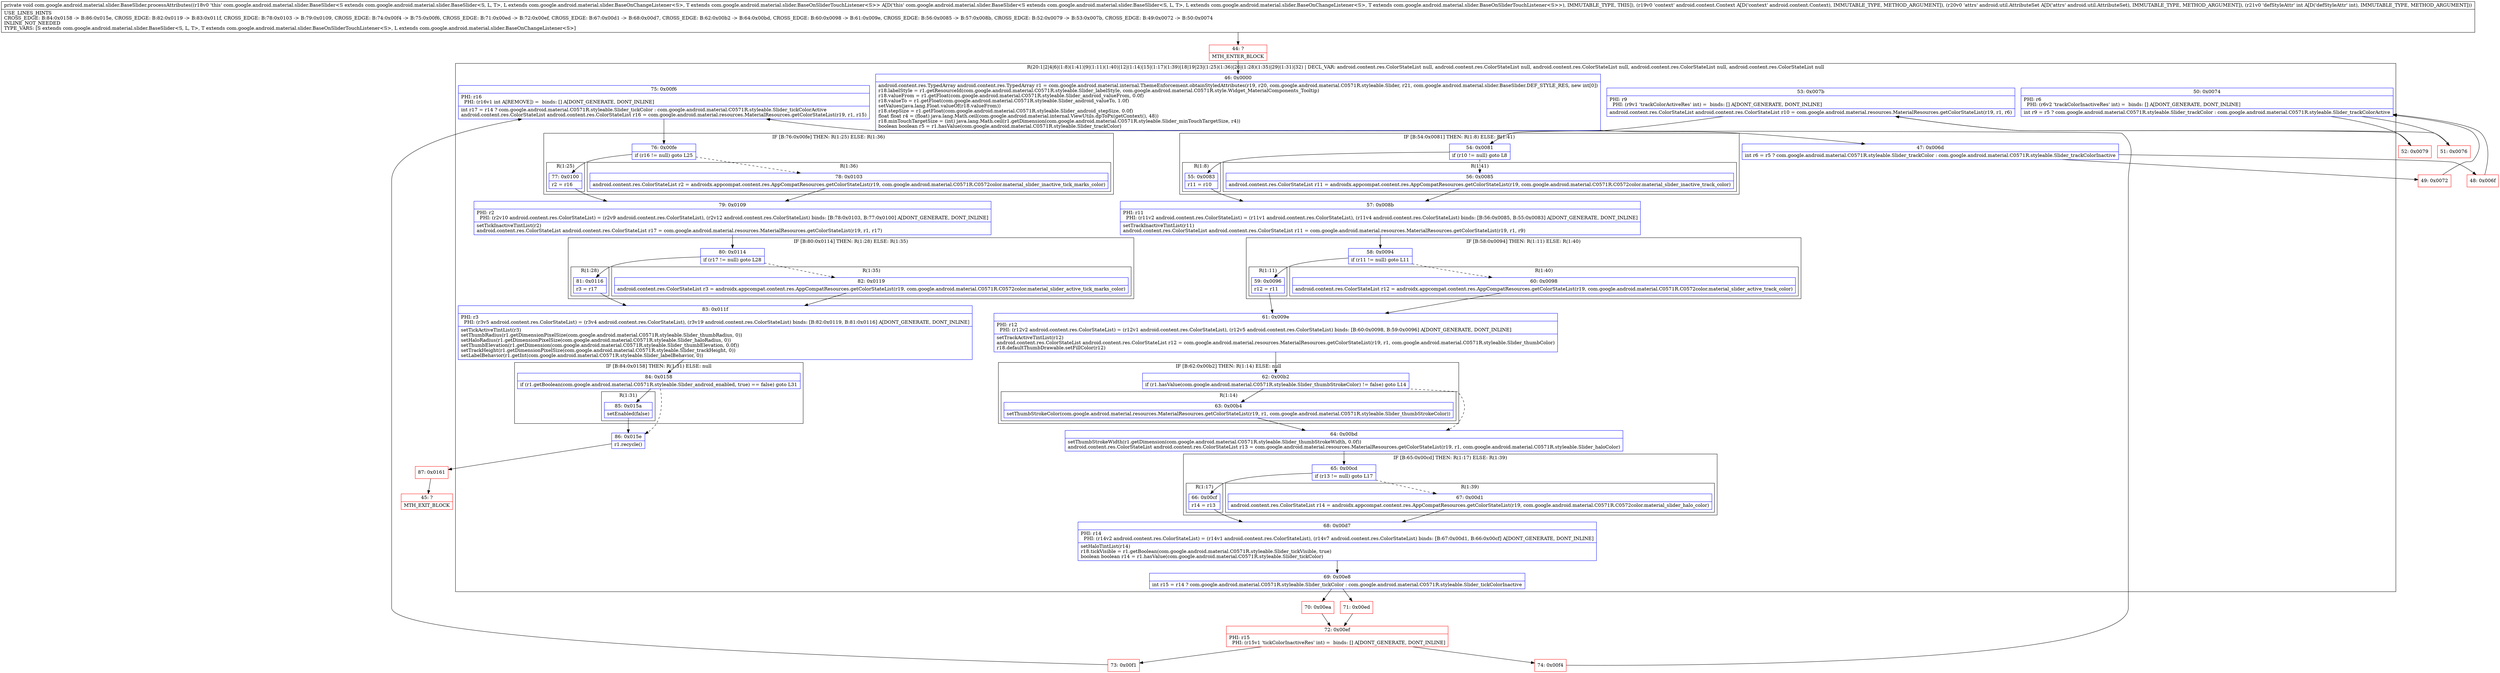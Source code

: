 digraph "CFG forcom.google.android.material.slider.BaseSlider.processAttributes(Landroid\/content\/Context;Landroid\/util\/AttributeSet;I)V" {
subgraph cluster_Region_1463968512 {
label = "R(20:1|2|4|6|(1:8)(1:41)|9|(1:11)(1:40)|12|(1:14)|15|(1:17)(1:39)|18|19|23|(1:25)(1:36)|26|(1:28)(1:35)|29|(1:31)|32) | DECL_VAR: android.content.res.ColorStateList null, android.content.res.ColorStateList null, android.content.res.ColorStateList null, android.content.res.ColorStateList null, android.content.res.ColorStateList null\l";
node [shape=record,color=blue];
Node_46 [shape=record,label="{46\:\ 0x0000|android.content.res.TypedArray android.content.res.TypedArray r1 = com.google.android.material.internal.ThemeEnforcement.obtainStyledAttributes(r19, r20, com.google.android.material.C0571R.styleable.Slider, r21, com.google.android.material.slider.BaseSlider.DEF_STYLE_RES, new int[0])\lr18.labelStyle = r1.getResourceId(com.google.android.material.C0571R.styleable.Slider_labelStyle, com.google.android.material.C0571R.style.Widget_MaterialComponents_Tooltip)\lr18.valueFrom = r1.getFloat(com.google.android.material.C0571R.styleable.Slider_android_valueFrom, 0.0f)\lr18.valueTo = r1.getFloat(com.google.android.material.C0571R.styleable.Slider_android_valueTo, 1.0f)\lsetValues(java.lang.Float.valueOf(r18.valueFrom))\lr18.stepSize = r1.getFloat(com.google.android.material.C0571R.styleable.Slider_android_stepSize, 0.0f)\lfloat float r4 = (float) java.lang.Math.ceil(com.google.android.material.internal.ViewUtils.dpToPx(getContext(), 48))\lr18.minTouchTargetSize = (int) java.lang.Math.ceil(r1.getDimension(com.google.android.material.C0571R.styleable.Slider_minTouchTargetSize, r4))\lboolean boolean r5 = r1.hasValue(com.google.android.material.C0571R.styleable.Slider_trackColor)\l}"];
Node_47 [shape=record,label="{47\:\ 0x006d|int r6 = r5 ? com.google.android.material.C0571R.styleable.Slider_trackColor : com.google.android.material.C0571R.styleable.Slider_trackColorInactive\l}"];
Node_50 [shape=record,label="{50\:\ 0x0074|PHI: r6 \l  PHI: (r6v2 'trackColorInactiveRes' int) =  binds: [] A[DONT_GENERATE, DONT_INLINE]\l|int r9 = r5 ? com.google.android.material.C0571R.styleable.Slider_trackColor : com.google.android.material.C0571R.styleable.Slider_trackColorActive\l}"];
Node_53 [shape=record,label="{53\:\ 0x007b|PHI: r9 \l  PHI: (r9v1 'trackColorActiveRes' int) =  binds: [] A[DONT_GENERATE, DONT_INLINE]\l|android.content.res.ColorStateList android.content.res.ColorStateList r10 = com.google.android.material.resources.MaterialResources.getColorStateList(r19, r1, r6)\l}"];
subgraph cluster_IfRegion_1284889308 {
label = "IF [B:54:0x0081] THEN: R(1:8) ELSE: R(1:41)";
node [shape=record,color=blue];
Node_54 [shape=record,label="{54\:\ 0x0081|if (r10 != null) goto L8\l}"];
subgraph cluster_Region_1294896450 {
label = "R(1:8)";
node [shape=record,color=blue];
Node_55 [shape=record,label="{55\:\ 0x0083|r11 = r10\l}"];
}
subgraph cluster_Region_1284333421 {
label = "R(1:41)";
node [shape=record,color=blue];
Node_56 [shape=record,label="{56\:\ 0x0085|android.content.res.ColorStateList r11 = androidx.appcompat.content.res.AppCompatResources.getColorStateList(r19, com.google.android.material.C0571R.C0572color.material_slider_inactive_track_color)\l}"];
}
}
Node_57 [shape=record,label="{57\:\ 0x008b|PHI: r11 \l  PHI: (r11v2 android.content.res.ColorStateList) = (r11v1 android.content.res.ColorStateList), (r11v4 android.content.res.ColorStateList) binds: [B:56:0x0085, B:55:0x0083] A[DONT_GENERATE, DONT_INLINE]\l|setTrackInactiveTintList(r11)\landroid.content.res.ColorStateList android.content.res.ColorStateList r11 = com.google.android.material.resources.MaterialResources.getColorStateList(r19, r1, r9)\l}"];
subgraph cluster_IfRegion_465881664 {
label = "IF [B:58:0x0094] THEN: R(1:11) ELSE: R(1:40)";
node [shape=record,color=blue];
Node_58 [shape=record,label="{58\:\ 0x0094|if (r11 != null) goto L11\l}"];
subgraph cluster_Region_2036703454 {
label = "R(1:11)";
node [shape=record,color=blue];
Node_59 [shape=record,label="{59\:\ 0x0096|r12 = r11\l}"];
}
subgraph cluster_Region_1083733549 {
label = "R(1:40)";
node [shape=record,color=blue];
Node_60 [shape=record,label="{60\:\ 0x0098|android.content.res.ColorStateList r12 = androidx.appcompat.content.res.AppCompatResources.getColorStateList(r19, com.google.android.material.C0571R.C0572color.material_slider_active_track_color)\l}"];
}
}
Node_61 [shape=record,label="{61\:\ 0x009e|PHI: r12 \l  PHI: (r12v2 android.content.res.ColorStateList) = (r12v1 android.content.res.ColorStateList), (r12v5 android.content.res.ColorStateList) binds: [B:60:0x0098, B:59:0x0096] A[DONT_GENERATE, DONT_INLINE]\l|setTrackActiveTintList(r12)\landroid.content.res.ColorStateList android.content.res.ColorStateList r12 = com.google.android.material.resources.MaterialResources.getColorStateList(r19, r1, com.google.android.material.C0571R.styleable.Slider_thumbColor)\lr18.defaultThumbDrawable.setFillColor(r12)\l}"];
subgraph cluster_IfRegion_1209607272 {
label = "IF [B:62:0x00b2] THEN: R(1:14) ELSE: null";
node [shape=record,color=blue];
Node_62 [shape=record,label="{62\:\ 0x00b2|if (r1.hasValue(com.google.android.material.C0571R.styleable.Slider_thumbStrokeColor) != false) goto L14\l}"];
subgraph cluster_Region_1319760227 {
label = "R(1:14)";
node [shape=record,color=blue];
Node_63 [shape=record,label="{63\:\ 0x00b4|setThumbStrokeColor(com.google.android.material.resources.MaterialResources.getColorStateList(r19, r1, com.google.android.material.C0571R.styleable.Slider_thumbStrokeColor))\l}"];
}
}
Node_64 [shape=record,label="{64\:\ 0x00bd|setThumbStrokeWidth(r1.getDimension(com.google.android.material.C0571R.styleable.Slider_thumbStrokeWidth, 0.0f))\landroid.content.res.ColorStateList android.content.res.ColorStateList r13 = com.google.android.material.resources.MaterialResources.getColorStateList(r19, r1, com.google.android.material.C0571R.styleable.Slider_haloColor)\l}"];
subgraph cluster_IfRegion_1724395364 {
label = "IF [B:65:0x00cd] THEN: R(1:17) ELSE: R(1:39)";
node [shape=record,color=blue];
Node_65 [shape=record,label="{65\:\ 0x00cd|if (r13 != null) goto L17\l}"];
subgraph cluster_Region_1541631799 {
label = "R(1:17)";
node [shape=record,color=blue];
Node_66 [shape=record,label="{66\:\ 0x00cf|r14 = r13\l}"];
}
subgraph cluster_Region_265574341 {
label = "R(1:39)";
node [shape=record,color=blue];
Node_67 [shape=record,label="{67\:\ 0x00d1|android.content.res.ColorStateList r14 = androidx.appcompat.content.res.AppCompatResources.getColorStateList(r19, com.google.android.material.C0571R.C0572color.material_slider_halo_color)\l}"];
}
}
Node_68 [shape=record,label="{68\:\ 0x00d7|PHI: r14 \l  PHI: (r14v2 android.content.res.ColorStateList) = (r14v1 android.content.res.ColorStateList), (r14v7 android.content.res.ColorStateList) binds: [B:67:0x00d1, B:66:0x00cf] A[DONT_GENERATE, DONT_INLINE]\l|setHaloTintList(r14)\lr18.tickVisible = r1.getBoolean(com.google.android.material.C0571R.styleable.Slider_tickVisible, true)\lboolean boolean r14 = r1.hasValue(com.google.android.material.C0571R.styleable.Slider_tickColor)\l}"];
Node_69 [shape=record,label="{69\:\ 0x00e8|int r15 = r14 ? com.google.android.material.C0571R.styleable.Slider_tickColor : com.google.android.material.C0571R.styleable.Slider_tickColorInactive\l}"];
Node_75 [shape=record,label="{75\:\ 0x00f6|PHI: r16 \l  PHI: (r16v1 int A[REMOVE]) =  binds: [] A[DONT_GENERATE, DONT_INLINE]\l|int r17 = r14 ? com.google.android.material.C0571R.styleable.Slider_tickColor : com.google.android.material.C0571R.styleable.Slider_tickColorActive\landroid.content.res.ColorStateList android.content.res.ColorStateList r16 = com.google.android.material.resources.MaterialResources.getColorStateList(r19, r1, r15)\l}"];
subgraph cluster_IfRegion_217997580 {
label = "IF [B:76:0x00fe] THEN: R(1:25) ELSE: R(1:36)";
node [shape=record,color=blue];
Node_76 [shape=record,label="{76\:\ 0x00fe|if (r16 != null) goto L25\l}"];
subgraph cluster_Region_736812280 {
label = "R(1:25)";
node [shape=record,color=blue];
Node_77 [shape=record,label="{77\:\ 0x0100|r2 = r16\l}"];
}
subgraph cluster_Region_1798341733 {
label = "R(1:36)";
node [shape=record,color=blue];
Node_78 [shape=record,label="{78\:\ 0x0103|android.content.res.ColorStateList r2 = androidx.appcompat.content.res.AppCompatResources.getColorStateList(r19, com.google.android.material.C0571R.C0572color.material_slider_inactive_tick_marks_color)\l}"];
}
}
Node_79 [shape=record,label="{79\:\ 0x0109|PHI: r2 \l  PHI: (r2v10 android.content.res.ColorStateList) = (r2v9 android.content.res.ColorStateList), (r2v12 android.content.res.ColorStateList) binds: [B:78:0x0103, B:77:0x0100] A[DONT_GENERATE, DONT_INLINE]\l|setTickInactiveTintList(r2)\landroid.content.res.ColorStateList android.content.res.ColorStateList r17 = com.google.android.material.resources.MaterialResources.getColorStateList(r19, r1, r17)\l}"];
subgraph cluster_IfRegion_1190628537 {
label = "IF [B:80:0x0114] THEN: R(1:28) ELSE: R(1:35)";
node [shape=record,color=blue];
Node_80 [shape=record,label="{80\:\ 0x0114|if (r17 != null) goto L28\l}"];
subgraph cluster_Region_972977002 {
label = "R(1:28)";
node [shape=record,color=blue];
Node_81 [shape=record,label="{81\:\ 0x0116|r3 = r17\l}"];
}
subgraph cluster_Region_1141798321 {
label = "R(1:35)";
node [shape=record,color=blue];
Node_82 [shape=record,label="{82\:\ 0x0119|android.content.res.ColorStateList r3 = androidx.appcompat.content.res.AppCompatResources.getColorStateList(r19, com.google.android.material.C0571R.C0572color.material_slider_active_tick_marks_color)\l}"];
}
}
Node_83 [shape=record,label="{83\:\ 0x011f|PHI: r3 \l  PHI: (r3v5 android.content.res.ColorStateList) = (r3v4 android.content.res.ColorStateList), (r3v19 android.content.res.ColorStateList) binds: [B:82:0x0119, B:81:0x0116] A[DONT_GENERATE, DONT_INLINE]\l|setTickActiveTintList(r3)\lsetThumbRadius(r1.getDimensionPixelSize(com.google.android.material.C0571R.styleable.Slider_thumbRadius, 0))\lsetHaloRadius(r1.getDimensionPixelSize(com.google.android.material.C0571R.styleable.Slider_haloRadius, 0))\lsetThumbElevation(r1.getDimension(com.google.android.material.C0571R.styleable.Slider_thumbElevation, 0.0f))\lsetTrackHeight(r1.getDimensionPixelSize(com.google.android.material.C0571R.styleable.Slider_trackHeight, 0))\lsetLabelBehavior(r1.getInt(com.google.android.material.C0571R.styleable.Slider_labelBehavior, 0))\l}"];
subgraph cluster_IfRegion_135000766 {
label = "IF [B:84:0x0158] THEN: R(1:31) ELSE: null";
node [shape=record,color=blue];
Node_84 [shape=record,label="{84\:\ 0x0158|if (r1.getBoolean(com.google.android.material.C0571R.styleable.Slider_android_enabled, true) == false) goto L31\l}"];
subgraph cluster_Region_693283745 {
label = "R(1:31)";
node [shape=record,color=blue];
Node_85 [shape=record,label="{85\:\ 0x015a|setEnabled(false)\l}"];
}
}
Node_86 [shape=record,label="{86\:\ 0x015e|r1.recycle()\l}"];
}
Node_44 [shape=record,color=red,label="{44\:\ ?|MTH_ENTER_BLOCK\l}"];
Node_48 [shape=record,color=red,label="{48\:\ 0x006f}"];
Node_51 [shape=record,color=red,label="{51\:\ 0x0076}"];
Node_70 [shape=record,color=red,label="{70\:\ 0x00ea}"];
Node_72 [shape=record,color=red,label="{72\:\ 0x00ef|PHI: r15 \l  PHI: (r15v1 'tickColorInactiveRes' int) =  binds: [] A[DONT_GENERATE, DONT_INLINE]\l}"];
Node_73 [shape=record,color=red,label="{73\:\ 0x00f1}"];
Node_87 [shape=record,color=red,label="{87\:\ 0x0161}"];
Node_45 [shape=record,color=red,label="{45\:\ ?|MTH_EXIT_BLOCK\l}"];
Node_74 [shape=record,color=red,label="{74\:\ 0x00f4}"];
Node_71 [shape=record,color=red,label="{71\:\ 0x00ed}"];
Node_52 [shape=record,color=red,label="{52\:\ 0x0079}"];
Node_49 [shape=record,color=red,label="{49\:\ 0x0072}"];
MethodNode[shape=record,label="{private void com.google.android.material.slider.BaseSlider.processAttributes((r18v0 'this' com.google.android.material.slider.BaseSlider\<S extends com.google.android.material.slider.BaseSlider\<S, L, T\>, L extends com.google.android.material.slider.BaseOnChangeListener\<S\>, T extends com.google.android.material.slider.BaseOnSliderTouchListener\<S\>\> A[D('this' com.google.android.material.slider.BaseSlider\<S extends com.google.android.material.slider.BaseSlider\<S, L, T\>, L extends com.google.android.material.slider.BaseOnChangeListener\<S\>, T extends com.google.android.material.slider.BaseOnSliderTouchListener\<S\>\>), IMMUTABLE_TYPE, THIS]), (r19v0 'context' android.content.Context A[D('context' android.content.Context), IMMUTABLE_TYPE, METHOD_ARGUMENT]), (r20v0 'attrs' android.util.AttributeSet A[D('attrs' android.util.AttributeSet), IMMUTABLE_TYPE, METHOD_ARGUMENT]), (r21v0 'defStyleAttr' int A[D('defStyleAttr' int), IMMUTABLE_TYPE, METHOD_ARGUMENT]))  | USE_LINES_HINTS\lCROSS_EDGE: B:84:0x0158 \-\> B:86:0x015e, CROSS_EDGE: B:82:0x0119 \-\> B:83:0x011f, CROSS_EDGE: B:78:0x0103 \-\> B:79:0x0109, CROSS_EDGE: B:74:0x00f4 \-\> B:75:0x00f6, CROSS_EDGE: B:71:0x00ed \-\> B:72:0x00ef, CROSS_EDGE: B:67:0x00d1 \-\> B:68:0x00d7, CROSS_EDGE: B:62:0x00b2 \-\> B:64:0x00bd, CROSS_EDGE: B:60:0x0098 \-\> B:61:0x009e, CROSS_EDGE: B:56:0x0085 \-\> B:57:0x008b, CROSS_EDGE: B:52:0x0079 \-\> B:53:0x007b, CROSS_EDGE: B:49:0x0072 \-\> B:50:0x0074\lINLINE_NOT_NEEDED\lTYPE_VARS: [S extends com.google.android.material.slider.BaseSlider\<S, L, T\>, T extends com.google.android.material.slider.BaseOnSliderTouchListener\<S\>, L extends com.google.android.material.slider.BaseOnChangeListener\<S\>]\l}"];
MethodNode -> Node_44;Node_46 -> Node_47;
Node_47 -> Node_48;
Node_47 -> Node_49;
Node_50 -> Node_51;
Node_50 -> Node_52;
Node_53 -> Node_54;
Node_54 -> Node_55;
Node_54 -> Node_56[style=dashed];
Node_55 -> Node_57;
Node_56 -> Node_57;
Node_57 -> Node_58;
Node_58 -> Node_59;
Node_58 -> Node_60[style=dashed];
Node_59 -> Node_61;
Node_60 -> Node_61;
Node_61 -> Node_62;
Node_62 -> Node_63;
Node_62 -> Node_64[style=dashed];
Node_63 -> Node_64;
Node_64 -> Node_65;
Node_65 -> Node_66;
Node_65 -> Node_67[style=dashed];
Node_66 -> Node_68;
Node_67 -> Node_68;
Node_68 -> Node_69;
Node_69 -> Node_70;
Node_69 -> Node_71;
Node_75 -> Node_76;
Node_76 -> Node_77;
Node_76 -> Node_78[style=dashed];
Node_77 -> Node_79;
Node_78 -> Node_79;
Node_79 -> Node_80;
Node_80 -> Node_81;
Node_80 -> Node_82[style=dashed];
Node_81 -> Node_83;
Node_82 -> Node_83;
Node_83 -> Node_84;
Node_84 -> Node_85;
Node_84 -> Node_86[style=dashed];
Node_85 -> Node_86;
Node_86 -> Node_87;
Node_44 -> Node_46;
Node_48 -> Node_50;
Node_51 -> Node_53;
Node_70 -> Node_72;
Node_72 -> Node_73;
Node_72 -> Node_74;
Node_73 -> Node_75;
Node_87 -> Node_45;
Node_74 -> Node_75;
Node_71 -> Node_72;
Node_52 -> Node_53;
Node_49 -> Node_50;
}

